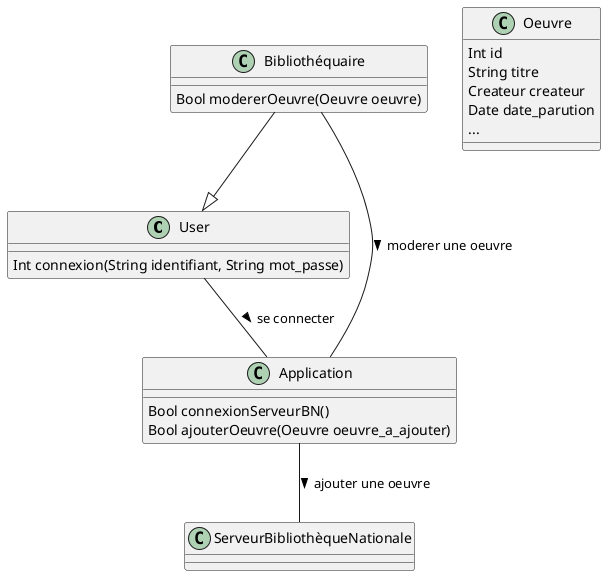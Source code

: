 @startuml class

class User {
    Int connexion(String identifiant, String mot_passe)
}
class Bibliothéquaire {
    Bool modererOeuvre(Oeuvre oeuvre)
}
class Application {
    Bool connexionServeurBN()
    Bool ajouterOeuvre(Oeuvre oeuvre_a_ajouter)
}
class ServeurBibliothèqueNationale
class Oeuvre {
    Int id
    String titre
    Createur createur
    Date date_parution
    ...
}

Bibliothéquaire --|> User
User -- Application : se connecter >
Bibliothéquaire -- Application : moderer une oeuvre >
Application -- ServeurBibliothèqueNationale : ajouter une oeuvre >

@enduml